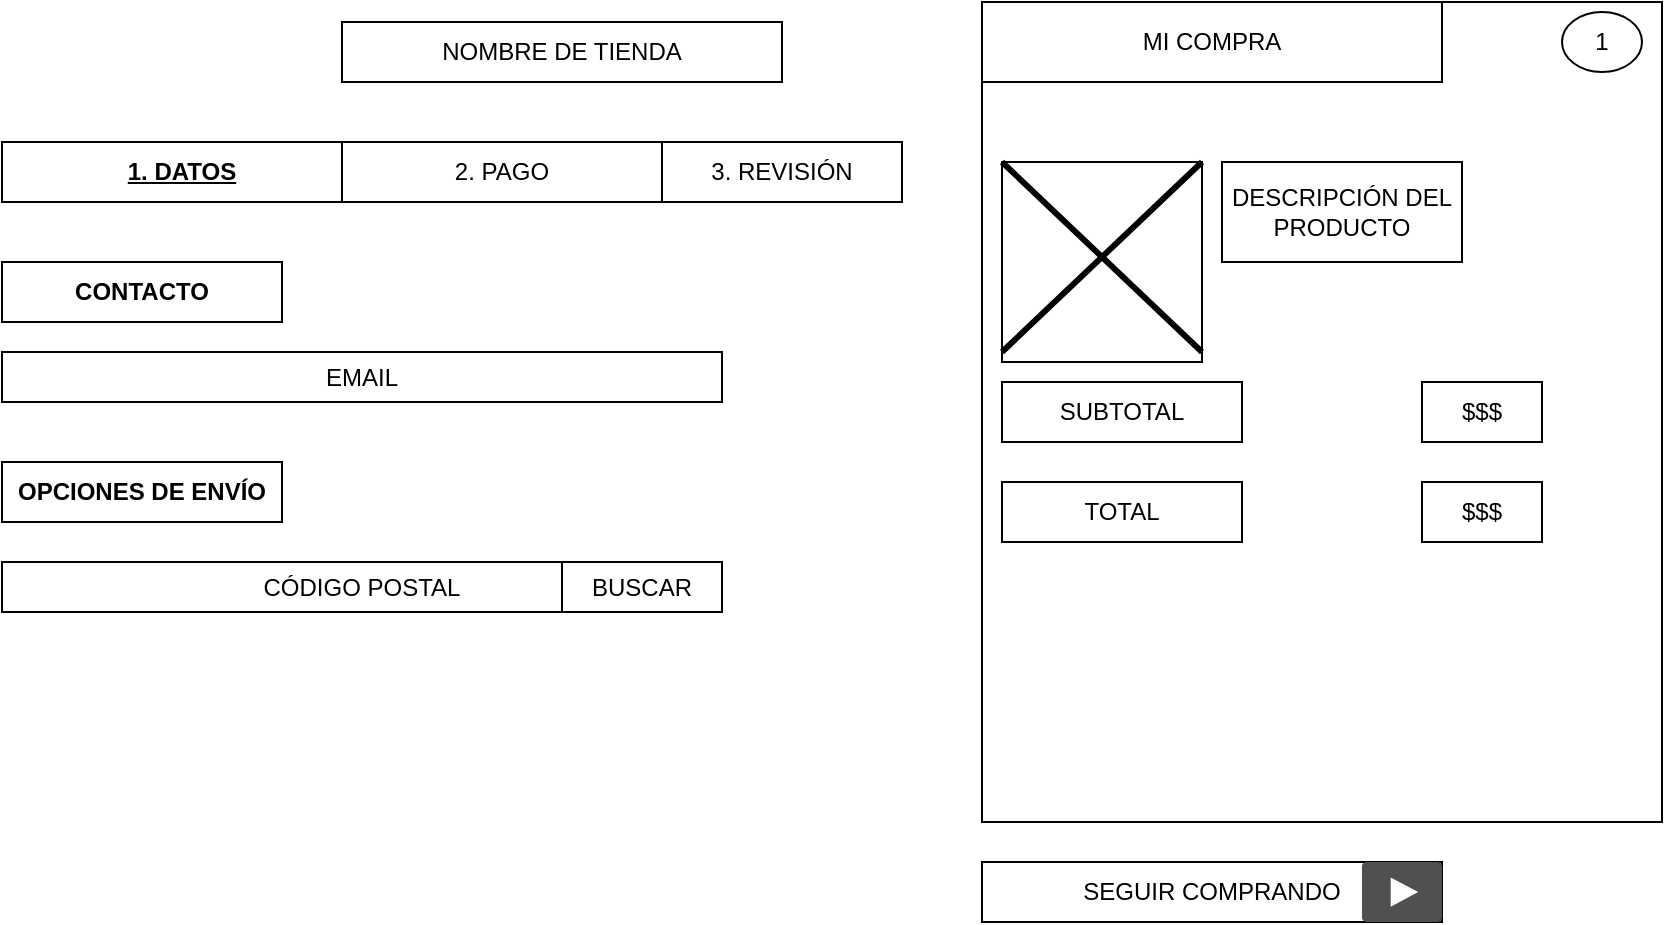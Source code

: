 <mxfile version="20.0.1" type="github"><diagram id="x9voMvtJKl3OqSgjmAjE" name="Page-1"><mxGraphModel dx="1108" dy="482" grid="1" gridSize="10" guides="1" tooltips="1" connect="1" arrows="1" fold="1" page="1" pageScale="1" pageWidth="827" pageHeight="1169" math="0" shadow="0"><root><mxCell id="0"/><mxCell id="1" parent="0"/><mxCell id="GWJsUw1KqJ6-vFNVZt81-1" value="NOMBRE DE TIENDA" style="rounded=0;whiteSpace=wrap;html=1;" parent="1" vertex="1"><mxGeometry x="170" y="10" width="220" height="30" as="geometry"/></mxCell><mxCell id="GWJsUw1KqJ6-vFNVZt81-2" value="&lt;span style=&quot;color: rgba(0, 0, 0, 0); font-family: monospace; font-size: 0px; text-align: start;&quot;&gt;%3CmxGraphModel%3E%3Croot%3E%3CmxCell%20id%3D%220%22%2F%3E%3CmxCell%20id%3D%221%22%20parent%3D%220%22%2F%3E%3CmxCell%20id%3D%222%22%20value%3D%221.%20DATOS%22%20style%3D%22rounded%3D0%3BwhiteSpace%3Dwrap%3Bhtml%3D1%3B%22%20vertex%3D%221%22%20parent%3D%221%22%3E%3CmxGeometry%20y%3D%2270%22%20width%3D%2290%22%20height%3D%2230%22%20as%3D%22geometry%22%2F%3E%3C%2FmxCell%3E%3C%2Froot%3E%3C%2FmxGraphModel%3E&lt;/span&gt;" style="rounded=0;whiteSpace=wrap;html=1;" parent="1" vertex="1"><mxGeometry y="70" width="450" height="30" as="geometry"/></mxCell><mxCell id="GWJsUw1KqJ6-vFNVZt81-3" value="" style="rounded=0;whiteSpace=wrap;html=1;" parent="1" vertex="1"><mxGeometry x="490" width="340" height="410" as="geometry"/></mxCell><mxCell id="GWJsUw1KqJ6-vFNVZt81-4" value="MI COMPRA" style="rounded=0;whiteSpace=wrap;html=1;" parent="1" vertex="1"><mxGeometry x="490" width="230" height="40" as="geometry"/></mxCell><mxCell id="GWJsUw1KqJ6-vFNVZt81-5" value="1" style="ellipse;whiteSpace=wrap;html=1;" parent="1" vertex="1"><mxGeometry x="780" y="5" width="40" height="30" as="geometry"/></mxCell><mxCell id="GWJsUw1KqJ6-vFNVZt81-6" value="" style="whiteSpace=wrap;html=1;aspect=fixed;" parent="1" vertex="1"><mxGeometry x="500" y="80" width="100" height="100" as="geometry"/></mxCell><mxCell id="GWJsUw1KqJ6-vFNVZt81-7" value="" style="shape=umlDestroy;whiteSpace=wrap;html=1;strokeWidth=3;" parent="1" vertex="1"><mxGeometry x="500" y="80" width="100" height="95" as="geometry"/></mxCell><mxCell id="GWJsUw1KqJ6-vFNVZt81-8" value="&lt;u&gt;&lt;b&gt;1. DATOS&lt;/b&gt;&lt;/u&gt;" style="rounded=0;whiteSpace=wrap;html=1;" parent="1" vertex="1"><mxGeometry y="70" width="180" height="30" as="geometry"/></mxCell><mxCell id="GWJsUw1KqJ6-vFNVZt81-9" value="2. PAGO" style="rounded=0;whiteSpace=wrap;html=1;" parent="1" vertex="1"><mxGeometry x="170" y="70" width="160" height="30" as="geometry"/></mxCell><mxCell id="GWJsUw1KqJ6-vFNVZt81-10" value="3. REVISIÓN" style="rounded=0;whiteSpace=wrap;html=1;" parent="1" vertex="1"><mxGeometry x="330" y="70" width="120" height="30" as="geometry"/></mxCell><mxCell id="GWJsUw1KqJ6-vFNVZt81-11" value="DESCRIPCIÓN DEL PRODUCTO" style="rounded=0;whiteSpace=wrap;html=1;" parent="1" vertex="1"><mxGeometry x="610" y="80" width="120" height="50" as="geometry"/></mxCell><mxCell id="GWJsUw1KqJ6-vFNVZt81-12" value="SUBTOTAL" style="rounded=0;whiteSpace=wrap;html=1;" parent="1" vertex="1"><mxGeometry x="500" y="190" width="120" height="30" as="geometry"/></mxCell><mxCell id="GWJsUw1KqJ6-vFNVZt81-13" value="TOTAL" style="rounded=0;whiteSpace=wrap;html=1;" parent="1" vertex="1"><mxGeometry x="500" y="240" width="120" height="30" as="geometry"/></mxCell><mxCell id="GWJsUw1KqJ6-vFNVZt81-14" value="$$$" style="rounded=0;whiteSpace=wrap;html=1;" parent="1" vertex="1"><mxGeometry x="710" y="190" width="60" height="30" as="geometry"/></mxCell><mxCell id="GWJsUw1KqJ6-vFNVZt81-15" value="$$$" style="rounded=0;whiteSpace=wrap;html=1;" parent="1" vertex="1"><mxGeometry x="710" y="240" width="60" height="30" as="geometry"/></mxCell><mxCell id="GWJsUw1KqJ6-vFNVZt81-16" value="&lt;b&gt;CONTACTO&lt;/b&gt;" style="rounded=0;whiteSpace=wrap;html=1;" parent="1" vertex="1"><mxGeometry y="130" width="140" height="30" as="geometry"/></mxCell><mxCell id="GWJsUw1KqJ6-vFNVZt81-18" value="EMAIL" style="rounded=0;whiteSpace=wrap;html=1;" parent="1" vertex="1"><mxGeometry y="175" width="360" height="25" as="geometry"/></mxCell><mxCell id="GWJsUw1KqJ6-vFNVZt81-20" value="SEGUIR COMPRANDO" style="rounded=0;whiteSpace=wrap;html=1;" parent="1" vertex="1"><mxGeometry x="490" y="430" width="230" height="30" as="geometry"/></mxCell><mxCell id="GWJsUw1KqJ6-vFNVZt81-23" value="" style="sketch=0;pointerEvents=1;shadow=0;dashed=0;html=1;strokeColor=none;fillColor=#505050;labelPosition=center;verticalLabelPosition=bottom;verticalAlign=top;outlineConnect=0;align=center;shape=mxgraph.office.concepts.video_play;" parent="1" vertex="1"><mxGeometry x="680" y="430" width="40" height="30" as="geometry"/></mxCell><mxCell id="Uf-G2zYoiYQUKDVrGsXI-1" value="&lt;b&gt;OPCIONES DE ENVÍO&lt;/b&gt;" style="rounded=0;whiteSpace=wrap;html=1;" vertex="1" parent="1"><mxGeometry y="230" width="140" height="30" as="geometry"/></mxCell><mxCell id="Uf-G2zYoiYQUKDVrGsXI-2" value="CÓDIGO POSTAL" style="rounded=0;whiteSpace=wrap;html=1;" vertex="1" parent="1"><mxGeometry y="280" width="360" height="25" as="geometry"/></mxCell><mxCell id="Uf-G2zYoiYQUKDVrGsXI-3" value="BUSCAR" style="rounded=0;whiteSpace=wrap;html=1;" vertex="1" parent="1"><mxGeometry x="280" y="280" width="80" height="25" as="geometry"/></mxCell></root></mxGraphModel></diagram></mxfile>